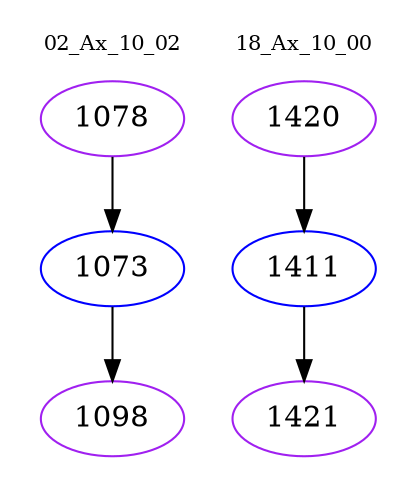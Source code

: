 digraph{
subgraph cluster_0 {
color = white
label = "02_Ax_10_02";
fontsize=10;
T0_1078 [label="1078", color="purple"]
T0_1078 -> T0_1073 [color="black"]
T0_1073 [label="1073", color="blue"]
T0_1073 -> T0_1098 [color="black"]
T0_1098 [label="1098", color="purple"]
}
subgraph cluster_1 {
color = white
label = "18_Ax_10_00";
fontsize=10;
T1_1420 [label="1420", color="purple"]
T1_1420 -> T1_1411 [color="black"]
T1_1411 [label="1411", color="blue"]
T1_1411 -> T1_1421 [color="black"]
T1_1421 [label="1421", color="purple"]
}
}
